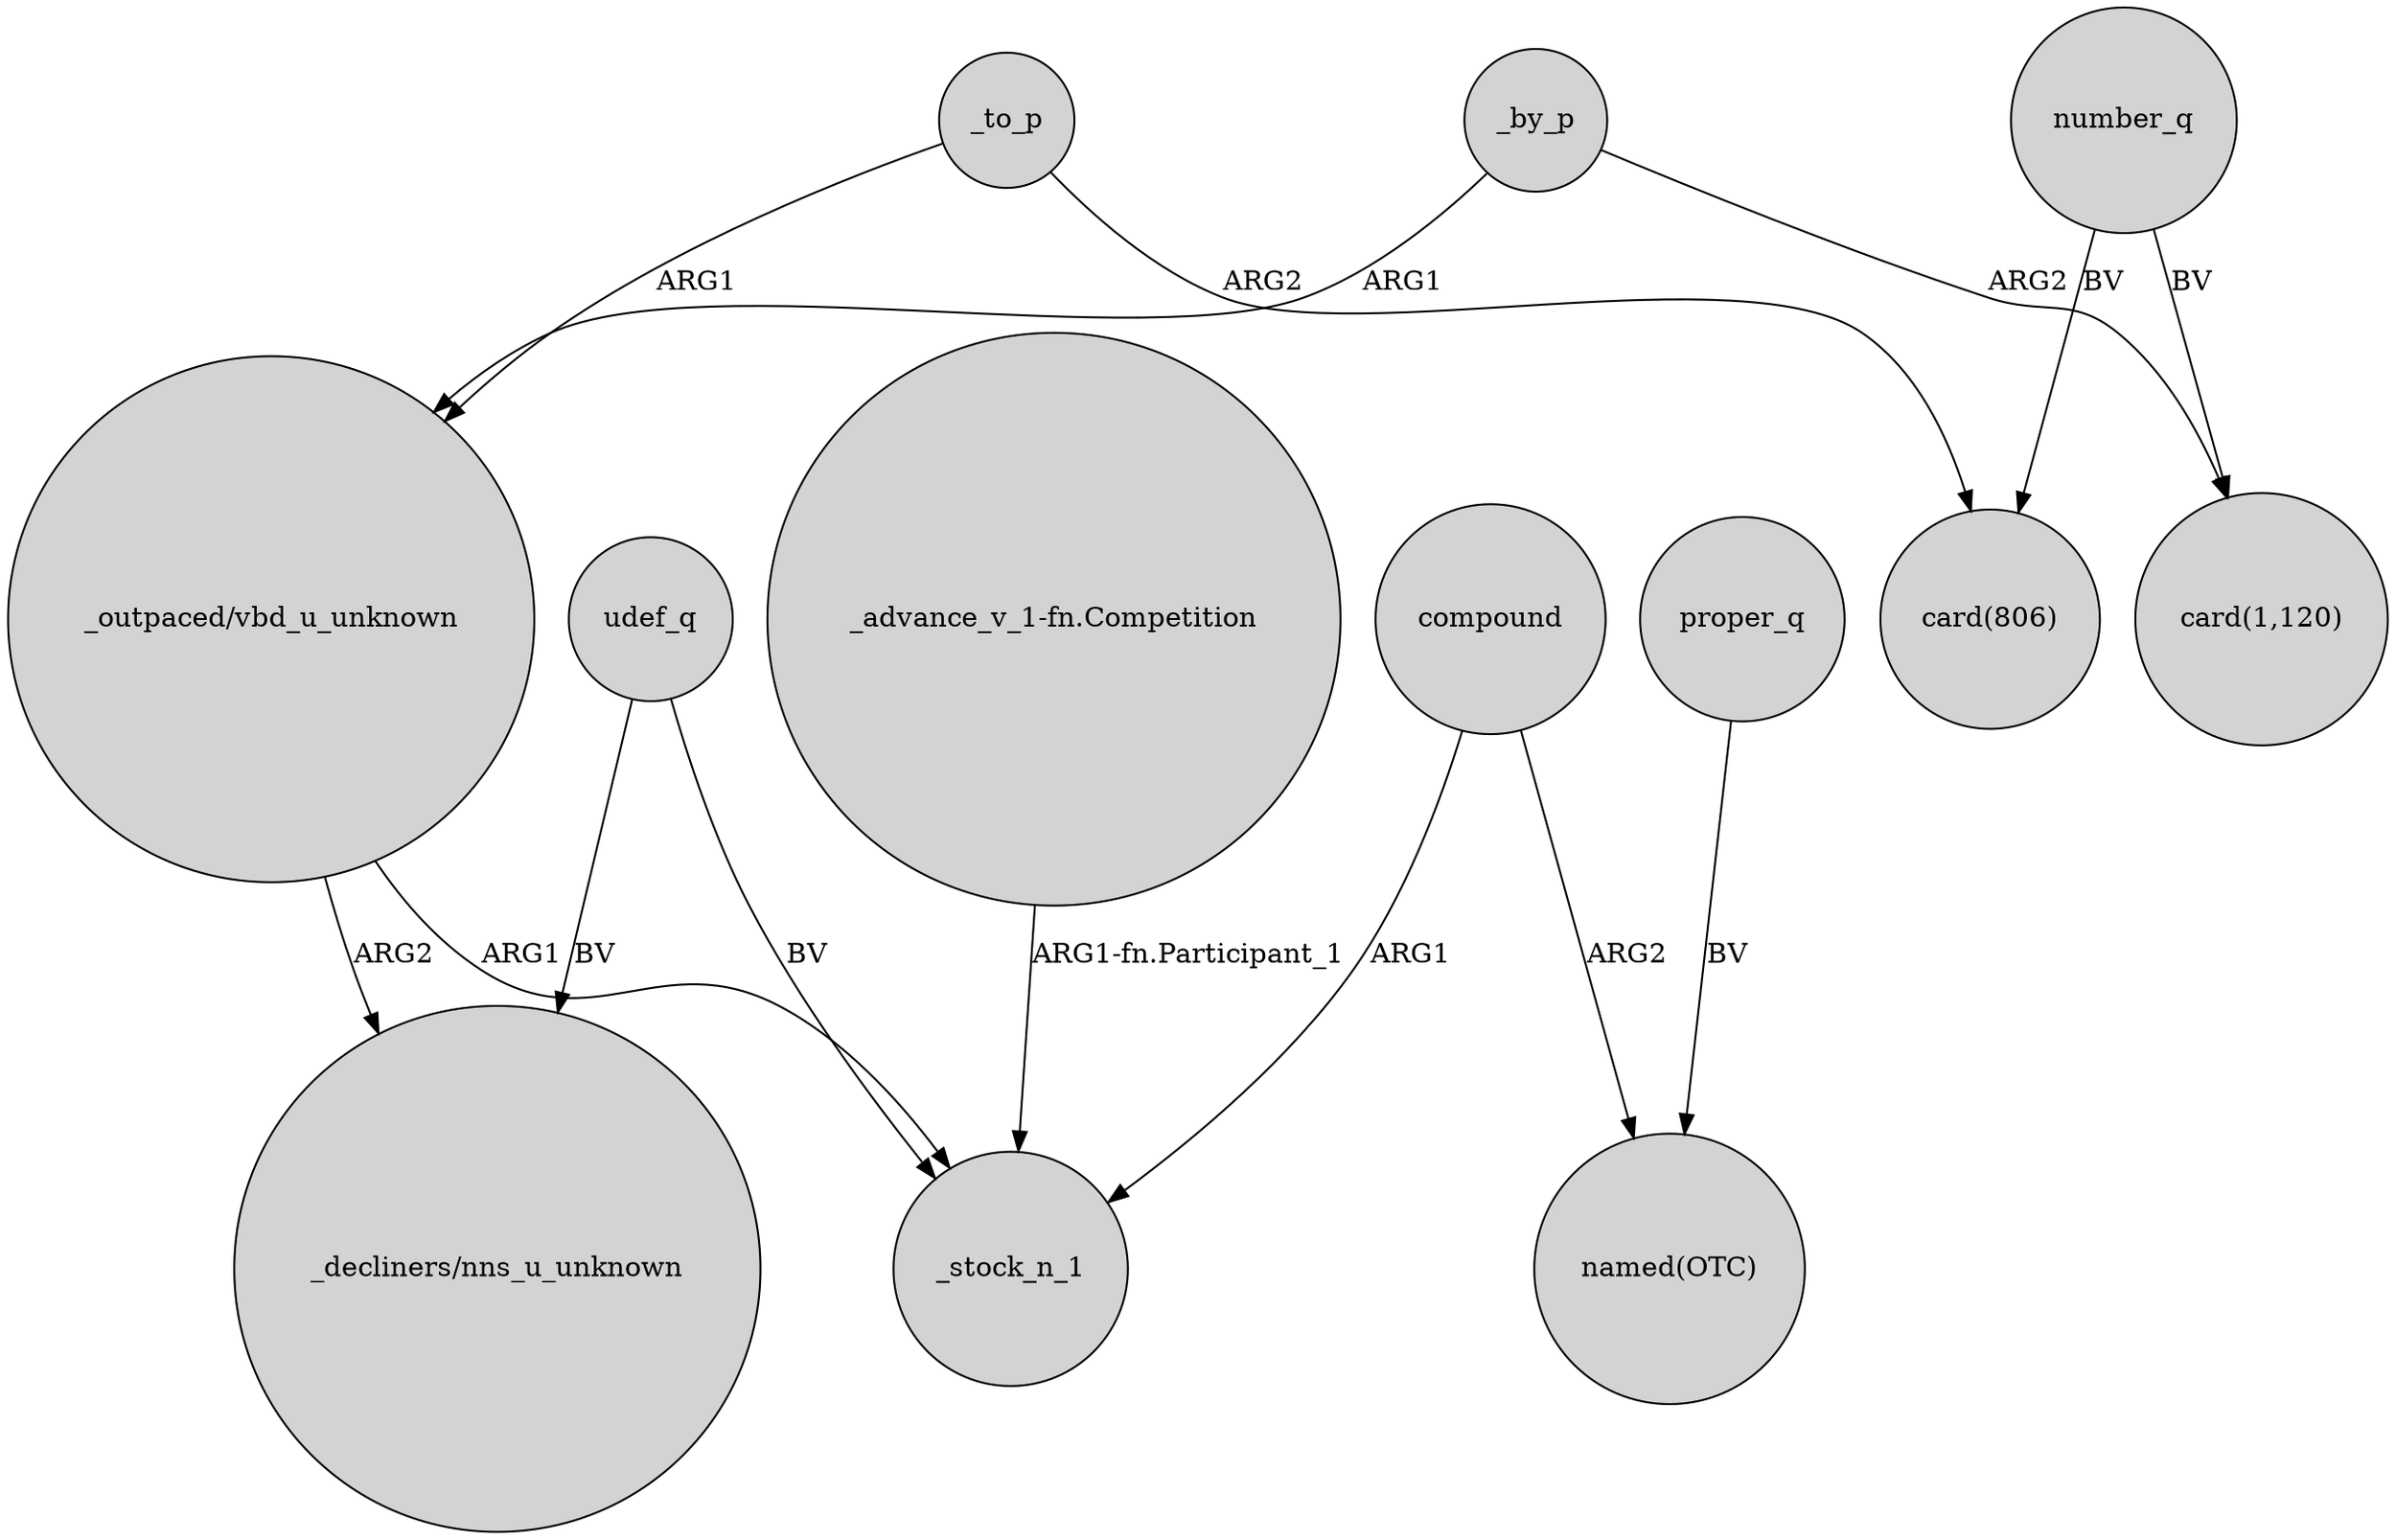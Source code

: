 digraph {
	node [shape=circle style=filled]
	_by_p -> "_outpaced/vbd_u_unknown" [label=ARG1]
	"_advance_v_1-fn.Competition" -> _stock_n_1 [label="ARG1-fn.Participant_1"]
	proper_q -> "named(OTC)" [label=BV]
	"_outpaced/vbd_u_unknown" -> "_decliners/nns_u_unknown" [label=ARG2]
	_to_p -> "_outpaced/vbd_u_unknown" [label=ARG1]
	udef_q -> "_decliners/nns_u_unknown" [label=BV]
	number_q -> "card(806)" [label=BV]
	_by_p -> "card(1,120)" [label=ARG2]
	number_q -> "card(1,120)" [label=BV]
	compound -> _stock_n_1 [label=ARG1]
	"_outpaced/vbd_u_unknown" -> _stock_n_1 [label=ARG1]
	compound -> "named(OTC)" [label=ARG2]
	udef_q -> _stock_n_1 [label=BV]
	_to_p -> "card(806)" [label=ARG2]
}
